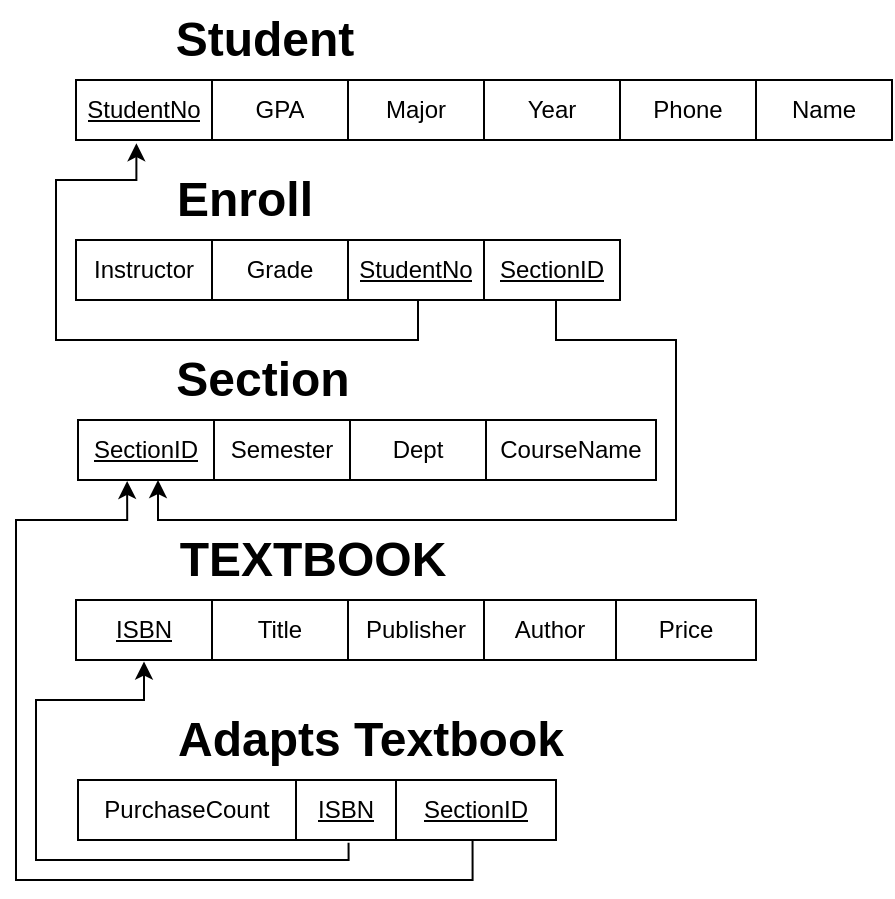 <mxfile version="20.4.0" type="github">
  <diagram id="Tq0Lh8csqgPLyMnnJa-5" name="페이지-1">
    <mxGraphModel dx="782" dy="471" grid="1" gridSize="10" guides="1" tooltips="1" connect="1" arrows="1" fold="1" page="1" pageScale="1" pageWidth="2000" pageHeight="4100" math="0" shadow="0">
      <root>
        <mxCell id="0" />
        <mxCell id="1" parent="0" />
        <mxCell id="1SUKA6LzZlNADTzouvuW-1" value="Enroll" style="text;strokeColor=none;fillColor=none;html=1;fontSize=24;fontStyle=1;verticalAlign=middle;align=center;" vertex="1" parent="1">
          <mxGeometry x="644" y="420" width="100" height="40" as="geometry" />
        </mxCell>
        <mxCell id="1SUKA6LzZlNADTzouvuW-2" value="" style="shape=table;html=1;whiteSpace=wrap;startSize=0;container=1;collapsible=0;childLayout=tableLayout;" vertex="1" parent="1">
          <mxGeometry x="610" y="460" width="272" height="30" as="geometry" />
        </mxCell>
        <mxCell id="1SUKA6LzZlNADTzouvuW-3" value="" style="shape=tableRow;horizontal=0;startSize=0;swimlaneHead=0;swimlaneBody=0;top=0;left=0;bottom=0;right=0;collapsible=0;dropTarget=0;fillColor=none;points=[[0,0.5],[1,0.5]];portConstraint=eastwest;" vertex="1" parent="1SUKA6LzZlNADTzouvuW-2">
          <mxGeometry width="272" height="30" as="geometry" />
        </mxCell>
        <mxCell id="1SUKA6LzZlNADTzouvuW-25" value="Instructor" style="shape=partialRectangle;html=1;whiteSpace=wrap;connectable=0;fillColor=none;top=0;left=0;bottom=0;right=0;overflow=hidden;" vertex="1" parent="1SUKA6LzZlNADTzouvuW-3">
          <mxGeometry width="68" height="30" as="geometry">
            <mxRectangle width="68" height="30" as="alternateBounds" />
          </mxGeometry>
        </mxCell>
        <mxCell id="1SUKA6LzZlNADTzouvuW-24" value="Grade" style="shape=partialRectangle;html=1;whiteSpace=wrap;connectable=0;fillColor=none;top=0;left=0;bottom=0;right=0;overflow=hidden;" vertex="1" parent="1SUKA6LzZlNADTzouvuW-3">
          <mxGeometry x="68" width="68" height="30" as="geometry">
            <mxRectangle width="68" height="30" as="alternateBounds" />
          </mxGeometry>
        </mxCell>
        <mxCell id="1SUKA6LzZlNADTzouvuW-46" value="&lt;u&gt;StudentNo&lt;/u&gt;" style="shape=partialRectangle;html=1;whiteSpace=wrap;connectable=0;fillColor=none;top=0;left=0;bottom=0;right=0;overflow=hidden;" vertex="1" parent="1SUKA6LzZlNADTzouvuW-3">
          <mxGeometry x="136" width="68" height="30" as="geometry">
            <mxRectangle width="68" height="30" as="alternateBounds" />
          </mxGeometry>
        </mxCell>
        <mxCell id="1SUKA6LzZlNADTzouvuW-47" value="&lt;u&gt;SectionID&lt;/u&gt;" style="shape=partialRectangle;html=1;whiteSpace=wrap;connectable=0;fillColor=none;top=0;left=0;bottom=0;right=0;overflow=hidden;" vertex="1" parent="1SUKA6LzZlNADTzouvuW-3">
          <mxGeometry x="204" width="68" height="30" as="geometry">
            <mxRectangle width="68" height="30" as="alternateBounds" />
          </mxGeometry>
        </mxCell>
        <mxCell id="1SUKA6LzZlNADTzouvuW-28" value="Section" style="text;strokeColor=none;fillColor=none;html=1;fontSize=24;fontStyle=1;verticalAlign=middle;align=center;" vertex="1" parent="1">
          <mxGeometry x="653" y="510" width="100" height="40" as="geometry" />
        </mxCell>
        <mxCell id="1SUKA6LzZlNADTzouvuW-29" value="" style="shape=table;html=1;whiteSpace=wrap;startSize=0;container=1;collapsible=0;childLayout=tableLayout;" vertex="1" parent="1">
          <mxGeometry x="611" y="550" width="289" height="30" as="geometry" />
        </mxCell>
        <mxCell id="1SUKA6LzZlNADTzouvuW-30" value="" style="shape=tableRow;horizontal=0;startSize=0;swimlaneHead=0;swimlaneBody=0;top=0;left=0;bottom=0;right=0;collapsible=0;dropTarget=0;fillColor=none;points=[[0,0.5],[1,0.5]];portConstraint=eastwest;" vertex="1" parent="1SUKA6LzZlNADTzouvuW-29">
          <mxGeometry width="289" height="30" as="geometry" />
        </mxCell>
        <mxCell id="1SUKA6LzZlNADTzouvuW-31" value="&lt;u&gt;SectionID&lt;/u&gt;" style="shape=partialRectangle;html=1;whiteSpace=wrap;connectable=0;fillColor=none;top=0;left=0;bottom=0;right=0;overflow=hidden;" vertex="1" parent="1SUKA6LzZlNADTzouvuW-30">
          <mxGeometry width="68" height="30" as="geometry">
            <mxRectangle width="68" height="30" as="alternateBounds" />
          </mxGeometry>
        </mxCell>
        <mxCell id="1SUKA6LzZlNADTzouvuW-32" value="Semester" style="shape=partialRectangle;html=1;whiteSpace=wrap;connectable=0;fillColor=none;top=0;left=0;bottom=0;right=0;overflow=hidden;" vertex="1" parent="1SUKA6LzZlNADTzouvuW-30">
          <mxGeometry x="68" width="68" height="30" as="geometry">
            <mxRectangle width="68" height="30" as="alternateBounds" />
          </mxGeometry>
        </mxCell>
        <mxCell id="1SUKA6LzZlNADTzouvuW-33" value="Dept" style="shape=partialRectangle;html=1;whiteSpace=wrap;connectable=0;fillColor=none;top=0;left=0;bottom=0;right=0;overflow=hidden;" vertex="1" parent="1SUKA6LzZlNADTzouvuW-30">
          <mxGeometry x="136" width="68" height="30" as="geometry">
            <mxRectangle width="68" height="30" as="alternateBounds" />
          </mxGeometry>
        </mxCell>
        <mxCell id="1SUKA6LzZlNADTzouvuW-34" value="CourseName" style="shape=partialRectangle;html=1;whiteSpace=wrap;connectable=0;fillColor=none;top=0;left=0;bottom=0;right=0;overflow=hidden;" vertex="1" parent="1SUKA6LzZlNADTzouvuW-30">
          <mxGeometry x="204" width="85" height="30" as="geometry">
            <mxRectangle width="85" height="30" as="alternateBounds" />
          </mxGeometry>
        </mxCell>
        <mxCell id="1SUKA6LzZlNADTzouvuW-37" value="Student" style="text;strokeColor=none;fillColor=none;html=1;fontSize=24;fontStyle=1;verticalAlign=middle;align=center;" vertex="1" parent="1">
          <mxGeometry x="654" y="340" width="100" height="40" as="geometry" />
        </mxCell>
        <mxCell id="1SUKA6LzZlNADTzouvuW-38" value="" style="shape=table;html=1;whiteSpace=wrap;startSize=0;container=1;collapsible=0;childLayout=tableLayout;" vertex="1" parent="1">
          <mxGeometry x="610" y="380" width="408" height="30" as="geometry" />
        </mxCell>
        <mxCell id="1SUKA6LzZlNADTzouvuW-39" value="" style="shape=tableRow;horizontal=0;startSize=0;swimlaneHead=0;swimlaneBody=0;top=0;left=0;bottom=0;right=0;collapsible=0;dropTarget=0;fillColor=none;points=[[0,0.5],[1,0.5]];portConstraint=eastwest;" vertex="1" parent="1SUKA6LzZlNADTzouvuW-38">
          <mxGeometry width="408" height="30" as="geometry" />
        </mxCell>
        <mxCell id="1SUKA6LzZlNADTzouvuW-40" value="&lt;u&gt;StudentNo&lt;/u&gt;" style="shape=partialRectangle;html=1;whiteSpace=wrap;connectable=0;fillColor=none;top=0;left=0;bottom=0;right=0;overflow=hidden;" vertex="1" parent="1SUKA6LzZlNADTzouvuW-39">
          <mxGeometry width="68" height="30" as="geometry">
            <mxRectangle width="68" height="30" as="alternateBounds" />
          </mxGeometry>
        </mxCell>
        <mxCell id="1SUKA6LzZlNADTzouvuW-41" value="GPA" style="shape=partialRectangle;html=1;whiteSpace=wrap;connectable=0;fillColor=none;top=0;left=0;bottom=0;right=0;overflow=hidden;" vertex="1" parent="1SUKA6LzZlNADTzouvuW-39">
          <mxGeometry x="68" width="68" height="30" as="geometry">
            <mxRectangle width="68" height="30" as="alternateBounds" />
          </mxGeometry>
        </mxCell>
        <mxCell id="1SUKA6LzZlNADTzouvuW-42" value="Major" style="shape=partialRectangle;html=1;whiteSpace=wrap;connectable=0;fillColor=none;top=0;left=0;bottom=0;right=0;overflow=hidden;" vertex="1" parent="1SUKA6LzZlNADTzouvuW-39">
          <mxGeometry x="136" width="68" height="30" as="geometry">
            <mxRectangle width="68" height="30" as="alternateBounds" />
          </mxGeometry>
        </mxCell>
        <mxCell id="1SUKA6LzZlNADTzouvuW-43" value="Year" style="shape=partialRectangle;html=1;whiteSpace=wrap;connectable=0;fillColor=none;top=0;left=0;bottom=0;right=0;overflow=hidden;" vertex="1" parent="1SUKA6LzZlNADTzouvuW-39">
          <mxGeometry x="204" width="68" height="30" as="geometry">
            <mxRectangle width="68" height="30" as="alternateBounds" />
          </mxGeometry>
        </mxCell>
        <mxCell id="1SUKA6LzZlNADTzouvuW-44" value="Phone" style="shape=partialRectangle;html=1;whiteSpace=wrap;connectable=0;fillColor=none;top=0;left=0;bottom=0;right=0;overflow=hidden;" vertex="1" parent="1SUKA6LzZlNADTzouvuW-39">
          <mxGeometry x="272" width="68" height="30" as="geometry">
            <mxRectangle width="68" height="30" as="alternateBounds" />
          </mxGeometry>
        </mxCell>
        <mxCell id="1SUKA6LzZlNADTzouvuW-45" value="Name" style="shape=partialRectangle;html=1;whiteSpace=wrap;connectable=0;fillColor=none;top=0;left=0;bottom=0;right=0;overflow=hidden;" vertex="1" parent="1SUKA6LzZlNADTzouvuW-39">
          <mxGeometry x="340" width="68" height="30" as="geometry">
            <mxRectangle width="68" height="30" as="alternateBounds" />
          </mxGeometry>
        </mxCell>
        <mxCell id="1SUKA6LzZlNADTzouvuW-49" value="" style="edgeStyle=segmentEdgeStyle;endArrow=classic;html=1;rounded=0;" edge="1" parent="1" source="1SUKA6LzZlNADTzouvuW-3">
          <mxGeometry width="50" height="50" relative="1" as="geometry">
            <mxPoint x="850" y="500" as="sourcePoint" />
            <mxPoint x="651" y="580" as="targetPoint" />
            <Array as="points">
              <mxPoint x="850" y="510" />
              <mxPoint x="910" y="510" />
              <mxPoint x="910" y="600" />
              <mxPoint x="651" y="600" />
            </Array>
          </mxGeometry>
        </mxCell>
        <mxCell id="1SUKA6LzZlNADTzouvuW-52" value="Adapts Textbook" style="text;strokeColor=none;fillColor=none;html=1;fontSize=24;fontStyle=1;verticalAlign=middle;align=center;" vertex="1" parent="1">
          <mxGeometry x="652" y="690" width="209" height="40" as="geometry" />
        </mxCell>
        <mxCell id="1SUKA6LzZlNADTzouvuW-53" value="" style="shape=table;html=1;whiteSpace=wrap;startSize=0;container=1;collapsible=0;childLayout=tableLayout;" vertex="1" parent="1">
          <mxGeometry x="611" y="730" width="239" height="30" as="geometry" />
        </mxCell>
        <mxCell id="1SUKA6LzZlNADTzouvuW-54" value="" style="shape=tableRow;horizontal=0;startSize=0;swimlaneHead=0;swimlaneBody=0;top=0;left=0;bottom=0;right=0;collapsible=0;dropTarget=0;fillColor=none;points=[[0,0.5],[1,0.5]];portConstraint=eastwest;" vertex="1" parent="1SUKA6LzZlNADTzouvuW-53">
          <mxGeometry width="239" height="30" as="geometry" />
        </mxCell>
        <mxCell id="1SUKA6LzZlNADTzouvuW-55" value="PurchaseCount" style="shape=partialRectangle;html=1;whiteSpace=wrap;connectable=0;fillColor=none;top=0;left=0;bottom=0;right=0;overflow=hidden;" vertex="1" parent="1SUKA6LzZlNADTzouvuW-54">
          <mxGeometry width="109" height="30" as="geometry">
            <mxRectangle width="109" height="30" as="alternateBounds" />
          </mxGeometry>
        </mxCell>
        <mxCell id="1SUKA6LzZlNADTzouvuW-56" value="&lt;u&gt;ISBN&lt;/u&gt;" style="shape=partialRectangle;html=1;whiteSpace=wrap;connectable=0;fillColor=none;top=0;left=0;bottom=0;right=0;overflow=hidden;" vertex="1" parent="1SUKA6LzZlNADTzouvuW-54">
          <mxGeometry x="109" width="50" height="30" as="geometry">
            <mxRectangle width="50" height="30" as="alternateBounds" />
          </mxGeometry>
        </mxCell>
        <mxCell id="1SUKA6LzZlNADTzouvuW-68" value="&lt;u&gt;SectionID&lt;/u&gt;" style="shape=partialRectangle;html=1;whiteSpace=wrap;connectable=0;fillColor=none;top=0;left=0;bottom=0;right=0;overflow=hidden;" vertex="1" parent="1SUKA6LzZlNADTzouvuW-54">
          <mxGeometry x="159" width="80" height="30" as="geometry">
            <mxRectangle width="80" height="30" as="alternateBounds" />
          </mxGeometry>
        </mxCell>
        <mxCell id="1SUKA6LzZlNADTzouvuW-59" value="TEXTBOOK" style="text;strokeColor=none;fillColor=none;html=1;fontSize=24;fontStyle=1;verticalAlign=middle;align=center;" vertex="1" parent="1">
          <mxGeometry x="678" y="600" width="100" height="40" as="geometry" />
        </mxCell>
        <mxCell id="1SUKA6LzZlNADTzouvuW-60" value="" style="shape=table;html=1;whiteSpace=wrap;startSize=0;container=1;collapsible=0;childLayout=tableLayout;" vertex="1" parent="1">
          <mxGeometry x="610" y="640" width="340" height="30" as="geometry" />
        </mxCell>
        <mxCell id="1SUKA6LzZlNADTzouvuW-61" value="" style="shape=tableRow;horizontal=0;startSize=0;swimlaneHead=0;swimlaneBody=0;top=0;left=0;bottom=0;right=0;collapsible=0;dropTarget=0;fillColor=none;points=[[0,0.5],[1,0.5]];portConstraint=eastwest;" vertex="1" parent="1SUKA6LzZlNADTzouvuW-60">
          <mxGeometry width="340" height="30" as="geometry" />
        </mxCell>
        <mxCell id="1SUKA6LzZlNADTzouvuW-62" value="&lt;u&gt;ISBN&lt;/u&gt;" style="shape=partialRectangle;html=1;whiteSpace=wrap;connectable=0;fillColor=none;top=0;left=0;bottom=0;right=0;overflow=hidden;" vertex="1" parent="1SUKA6LzZlNADTzouvuW-61">
          <mxGeometry width="68" height="30" as="geometry">
            <mxRectangle width="68" height="30" as="alternateBounds" />
          </mxGeometry>
        </mxCell>
        <mxCell id="1SUKA6LzZlNADTzouvuW-63" value="Title" style="shape=partialRectangle;html=1;whiteSpace=wrap;connectable=0;fillColor=none;top=0;left=0;bottom=0;right=0;overflow=hidden;" vertex="1" parent="1SUKA6LzZlNADTzouvuW-61">
          <mxGeometry x="68" width="68" height="30" as="geometry">
            <mxRectangle width="68" height="30" as="alternateBounds" />
          </mxGeometry>
        </mxCell>
        <mxCell id="1SUKA6LzZlNADTzouvuW-64" value="Publisher" style="shape=partialRectangle;html=1;whiteSpace=wrap;connectable=0;fillColor=none;top=0;left=0;bottom=0;right=0;overflow=hidden;" vertex="1" parent="1SUKA6LzZlNADTzouvuW-61">
          <mxGeometry x="136" width="68" height="30" as="geometry">
            <mxRectangle width="68" height="30" as="alternateBounds" />
          </mxGeometry>
        </mxCell>
        <mxCell id="1SUKA6LzZlNADTzouvuW-65" value="Author" style="shape=partialRectangle;html=1;whiteSpace=wrap;connectable=0;fillColor=none;top=0;left=0;bottom=0;right=0;overflow=hidden;" vertex="1" parent="1SUKA6LzZlNADTzouvuW-61">
          <mxGeometry x="204" width="66" height="30" as="geometry">
            <mxRectangle width="66" height="30" as="alternateBounds" />
          </mxGeometry>
        </mxCell>
        <mxCell id="1SUKA6LzZlNADTzouvuW-66" value="Price" style="shape=partialRectangle;html=1;whiteSpace=wrap;connectable=0;fillColor=none;top=0;left=0;bottom=0;right=0;overflow=hidden;" vertex="1" parent="1SUKA6LzZlNADTzouvuW-61">
          <mxGeometry x="270" width="70" height="30" as="geometry">
            <mxRectangle width="70" height="30" as="alternateBounds" />
          </mxGeometry>
        </mxCell>
        <mxCell id="1SUKA6LzZlNADTzouvuW-67" value="" style="edgeStyle=segmentEdgeStyle;endArrow=classic;html=1;rounded=0;exitX=0.566;exitY=1.044;exitDx=0;exitDy=0;exitPerimeter=0;entryX=0.1;entryY=1.026;entryDx=0;entryDy=0;entryPerimeter=0;" edge="1" parent="1" source="1SUKA6LzZlNADTzouvuW-54" target="1SUKA6LzZlNADTzouvuW-61">
          <mxGeometry width="50" height="50" relative="1" as="geometry">
            <mxPoint x="662.172" y="802.67" as="sourcePoint" />
            <mxPoint x="640" y="680" as="targetPoint" />
            <Array as="points">
              <mxPoint x="746" y="770" />
              <mxPoint x="590" y="770" />
              <mxPoint x="590" y="690" />
              <mxPoint x="644" y="690" />
            </Array>
          </mxGeometry>
        </mxCell>
        <mxCell id="1SUKA6LzZlNADTzouvuW-69" value="" style="edgeStyle=segmentEdgeStyle;endArrow=classic;html=1;rounded=0;exitX=0.566;exitY=1.044;exitDx=0;exitDy=0;exitPerimeter=0;entryX=0.085;entryY=1.015;entryDx=0;entryDy=0;entryPerimeter=0;" edge="1" parent="1" target="1SUKA6LzZlNADTzouvuW-30">
          <mxGeometry width="50" height="50" relative="1" as="geometry">
            <mxPoint x="808.274" y="760.54" as="sourcePoint" />
            <mxPoint x="706" y="670" as="targetPoint" />
            <Array as="points">
              <mxPoint x="808" y="780" />
              <mxPoint x="580" y="780" />
              <mxPoint x="580" y="600" />
              <mxPoint x="636" y="600" />
            </Array>
          </mxGeometry>
        </mxCell>
        <mxCell id="1SUKA6LzZlNADTzouvuW-50" value="" style="edgeStyle=segmentEdgeStyle;endArrow=classic;html=1;rounded=0;entryX=0.074;entryY=1.054;entryDx=0;entryDy=0;entryPerimeter=0;" edge="1" parent="1" target="1SUKA6LzZlNADTzouvuW-39">
          <mxGeometry width="50" height="50" relative="1" as="geometry">
            <mxPoint x="781" y="490" as="sourcePoint" />
            <mxPoint x="640" y="440" as="targetPoint" />
            <Array as="points">
              <mxPoint x="781" y="510" />
              <mxPoint x="600" y="510" />
              <mxPoint x="600" y="430" />
              <mxPoint x="640" y="430" />
            </Array>
          </mxGeometry>
        </mxCell>
      </root>
    </mxGraphModel>
  </diagram>
</mxfile>
